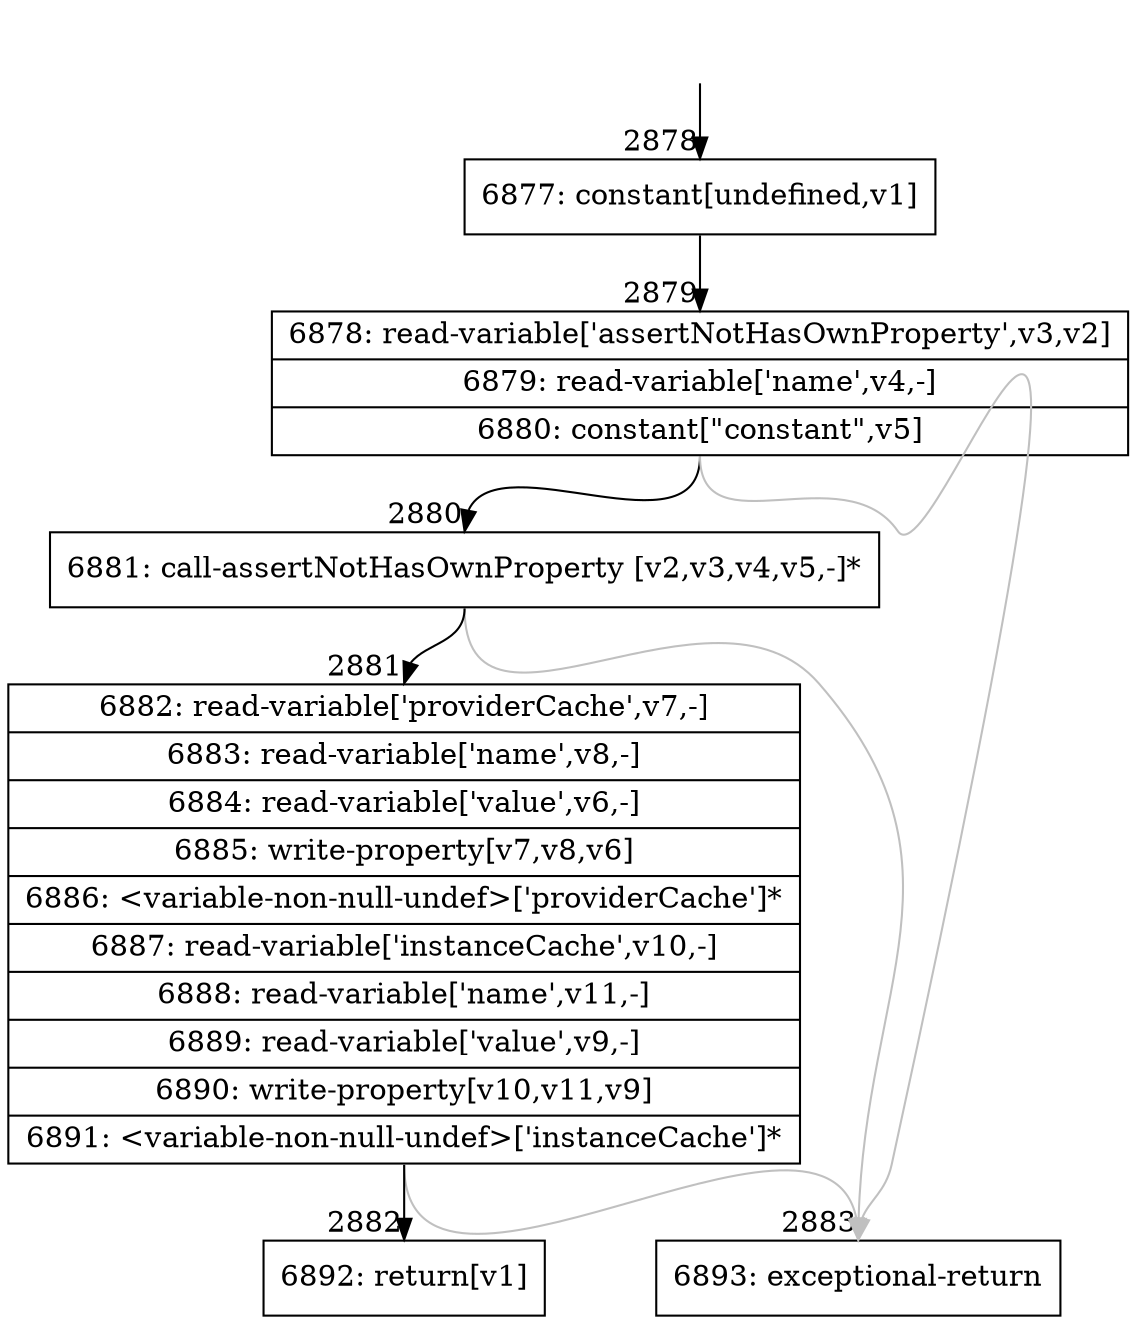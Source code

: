 digraph {
rankdir="TD"
BB_entry237[shape=none,label=""];
BB_entry237 -> BB2878 [tailport=s, headport=n, headlabel="    2878"]
BB2878 [shape=record label="{6877: constant[undefined,v1]}" ] 
BB2878 -> BB2879 [tailport=s, headport=n, headlabel="      2879"]
BB2879 [shape=record label="{6878: read-variable['assertNotHasOwnProperty',v3,v2]|6879: read-variable['name',v4,-]|6880: constant[\"constant\",v5]}" ] 
BB2879 -> BB2880 [tailport=s, headport=n, headlabel="      2880"]
BB2879 -> BB2883 [tailport=s, headport=n, color=gray, headlabel="      2883"]
BB2880 [shape=record label="{6881: call-assertNotHasOwnProperty [v2,v3,v4,v5,-]*}" ] 
BB2880 -> BB2881 [tailport=s, headport=n, headlabel="      2881"]
BB2880 -> BB2883 [tailport=s, headport=n, color=gray]
BB2881 [shape=record label="{6882: read-variable['providerCache',v7,-]|6883: read-variable['name',v8,-]|6884: read-variable['value',v6,-]|6885: write-property[v7,v8,v6]|6886: \<variable-non-null-undef\>['providerCache']*|6887: read-variable['instanceCache',v10,-]|6888: read-variable['name',v11,-]|6889: read-variable['value',v9,-]|6890: write-property[v10,v11,v9]|6891: \<variable-non-null-undef\>['instanceCache']*}" ] 
BB2881 -> BB2882 [tailport=s, headport=n, headlabel="      2882"]
BB2881 -> BB2883 [tailport=s, headport=n, color=gray]
BB2882 [shape=record label="{6892: return[v1]}" ] 
BB2883 [shape=record label="{6893: exceptional-return}" ] 
//#$~ 4330
}
